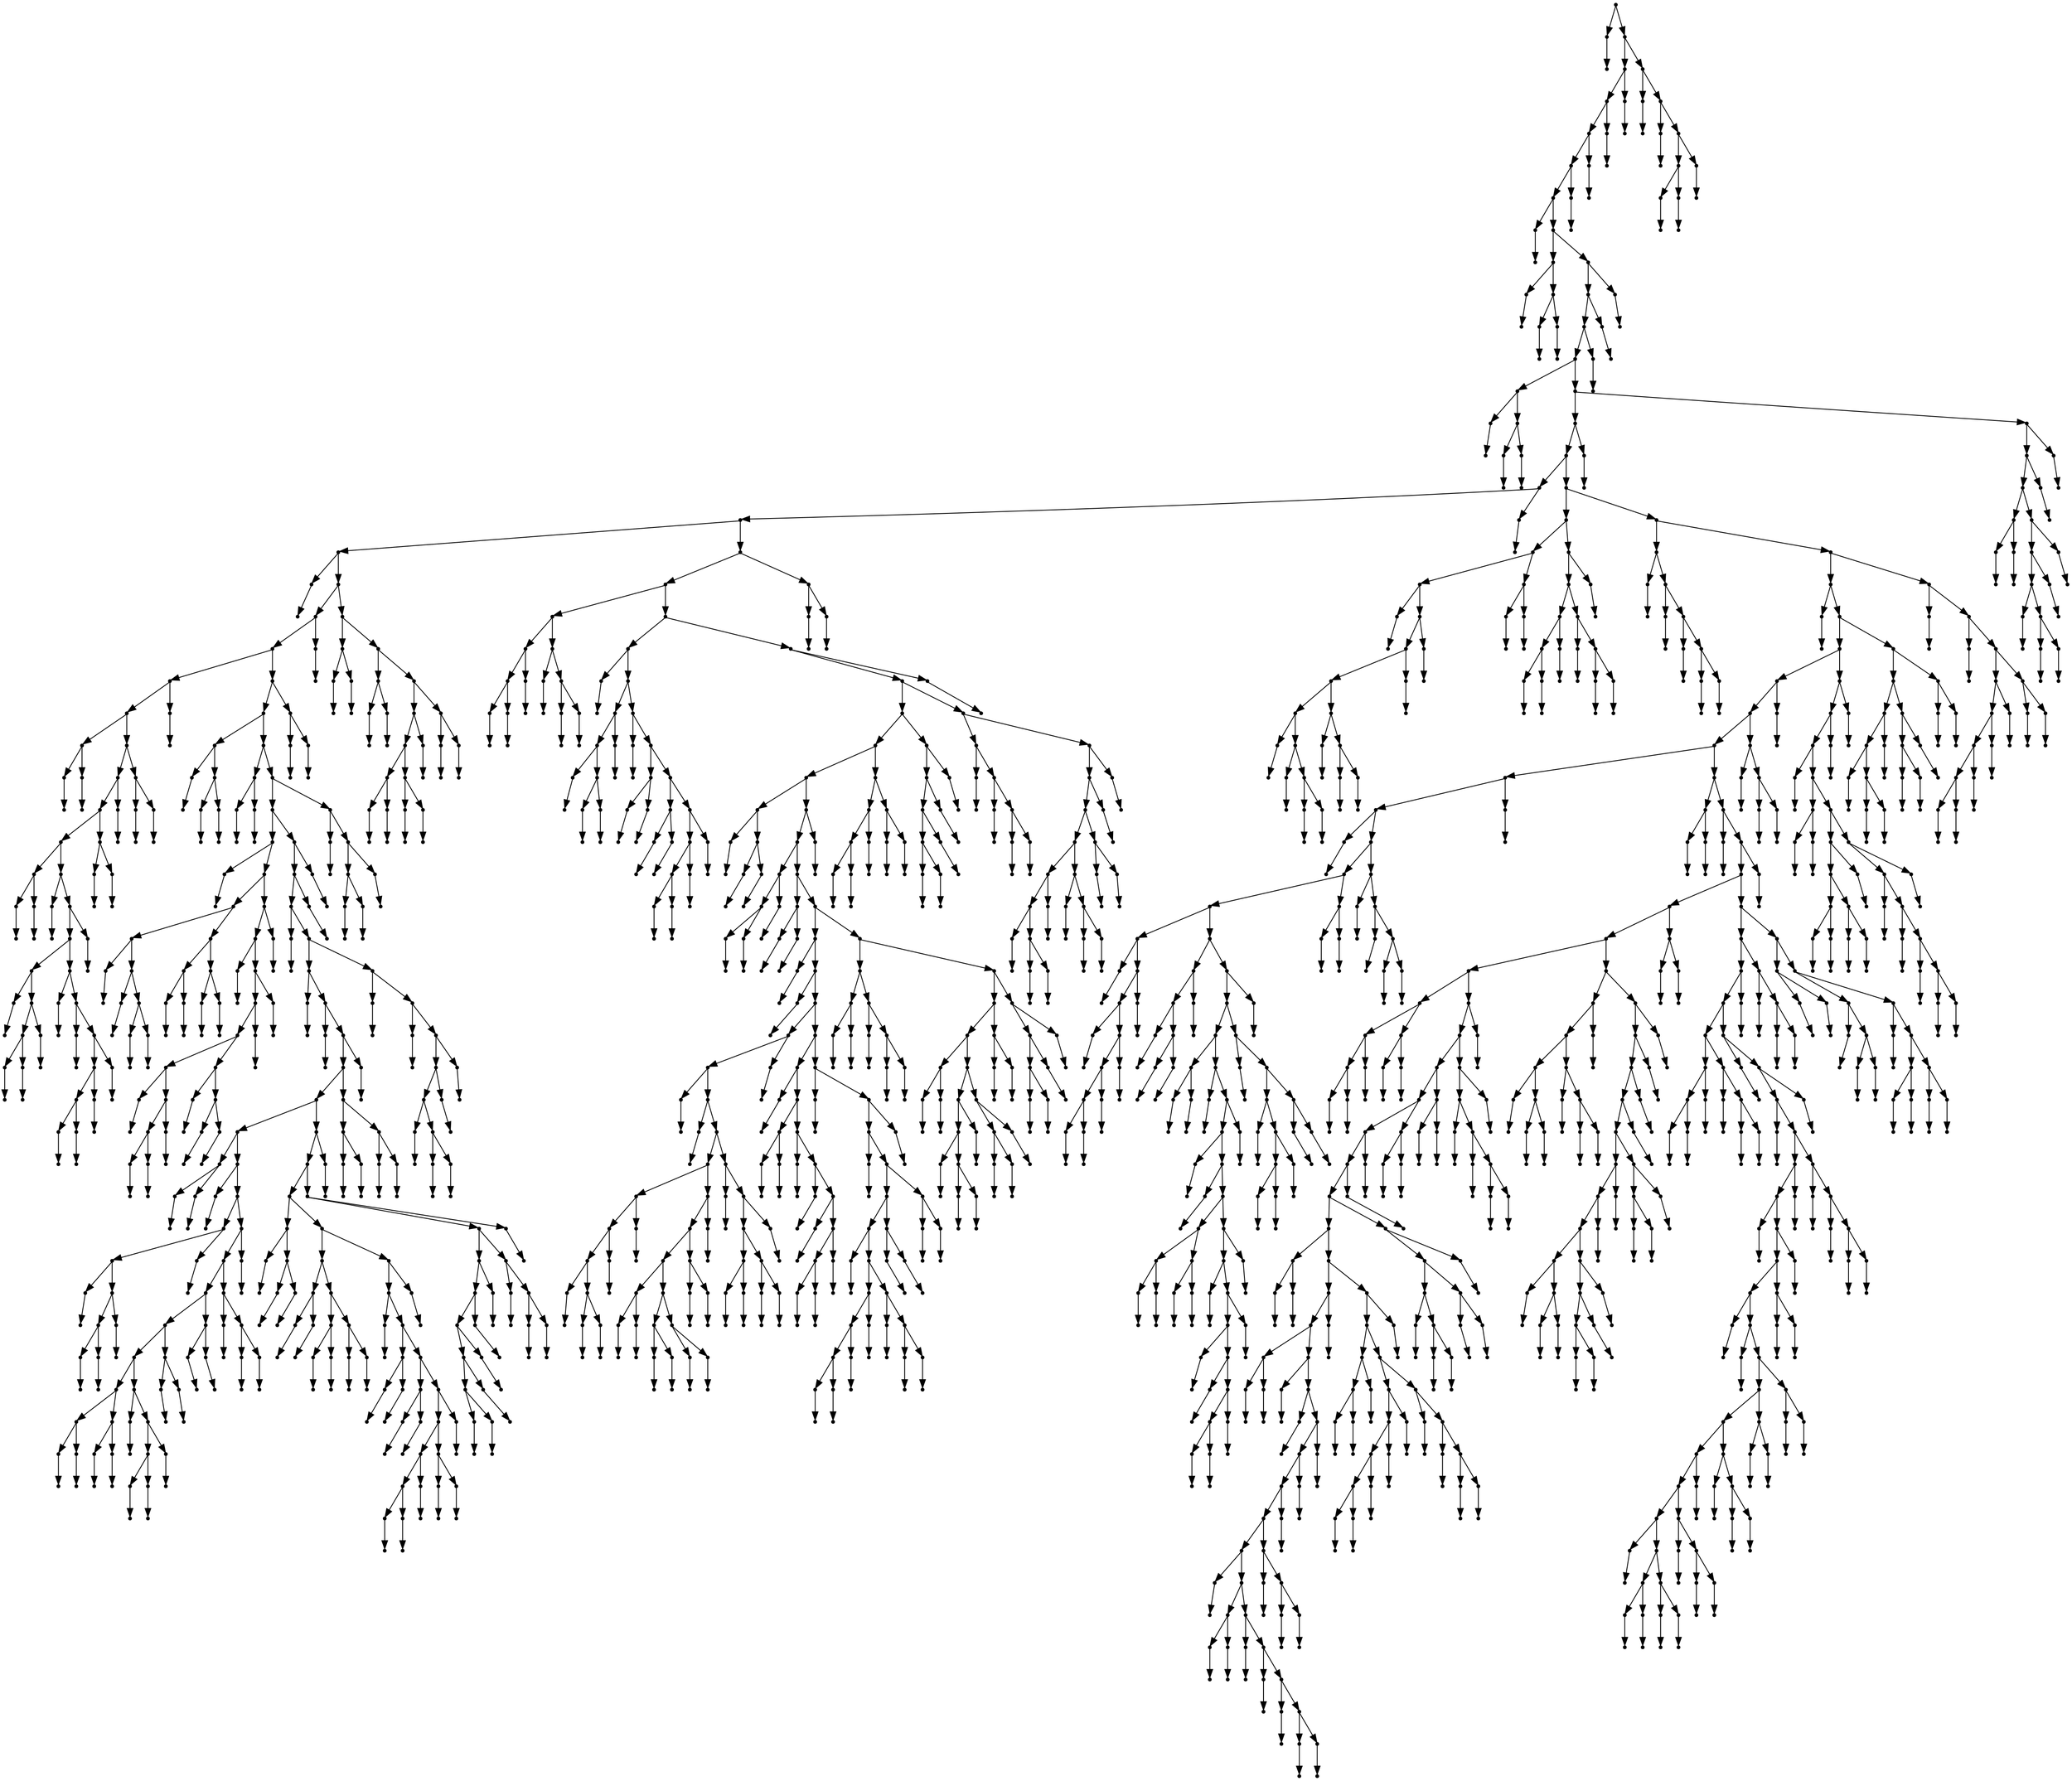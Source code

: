 digraph {
  1618 [shape=point];
  1 [shape=point];
  0 [shape=point];
  1617 [shape=point];
  1602 [shape=point];
  1599 [shape=point];
  1596 [shape=point];
  1593 [shape=point];
  1590 [shape=point];
  3 [shape=point];
  2 [shape=point];
  1589 [shape=point];
  11 [shape=point];
  5 [shape=point];
  4 [shape=point];
  10 [shape=point];
  7 [shape=point];
  6 [shape=point];
  9 [shape=point];
  8 [shape=point];
  1588 [shape=point];
  1585 [shape=point];
  1582 [shape=point];
  1579 [shape=point];
  19 [shape=point];
  13 [shape=point];
  12 [shape=point];
  18 [shape=point];
  15 [shape=point];
  14 [shape=point];
  17 [shape=point];
  16 [shape=point];
  1578 [shape=point];
  1551 [shape=point];
  1548 [shape=point];
  816 [shape=point];
  813 [shape=point];
  435 [shape=point];
  21 [shape=point];
  20 [shape=point];
  434 [shape=point];
  401 [shape=point];
  398 [shape=point];
  86 [shape=point];
  83 [shape=point];
  26 [shape=point];
  23 [shape=point];
  22 [shape=point];
  25 [shape=point];
  24 [shape=point];
  82 [shape=point];
  76 [shape=point];
  73 [shape=point];
  67 [shape=point];
  31 [shape=point];
  28 [shape=point];
  27 [shape=point];
  30 [shape=point];
  29 [shape=point];
  66 [shape=point];
  33 [shape=point];
  32 [shape=point];
  65 [shape=point];
  62 [shape=point];
  44 [shape=point];
  35 [shape=point];
  34 [shape=point];
  43 [shape=point];
  40 [shape=point];
  37 [shape=point];
  36 [shape=point];
  39 [shape=point];
  38 [shape=point];
  42 [shape=point];
  41 [shape=point];
  61 [shape=point];
  46 [shape=point];
  45 [shape=point];
  60 [shape=point];
  48 [shape=point];
  47 [shape=point];
  59 [shape=point];
  56 [shape=point];
  53 [shape=point];
  50 [shape=point];
  49 [shape=point];
  52 [shape=point];
  51 [shape=point];
  55 [shape=point];
  54 [shape=point];
  58 [shape=point];
  57 [shape=point];
  64 [shape=point];
  63 [shape=point];
  72 [shape=point];
  69 [shape=point];
  68 [shape=point];
  71 [shape=point];
  70 [shape=point];
  75 [shape=point];
  74 [shape=point];
  81 [shape=point];
  78 [shape=point];
  77 [shape=point];
  80 [shape=point];
  79 [shape=point];
  85 [shape=point];
  84 [shape=point];
  397 [shape=point];
  391 [shape=point];
  94 [shape=point];
  88 [shape=point];
  87 [shape=point];
  93 [shape=point];
  90 [shape=point];
  89 [shape=point];
  92 [shape=point];
  91 [shape=point];
  390 [shape=point];
  99 [shape=point];
  96 [shape=point];
  95 [shape=point];
  98 [shape=point];
  97 [shape=point];
  389 [shape=point];
  377 [shape=point];
  158 [shape=point];
  101 [shape=point];
  100 [shape=point];
  157 [shape=point];
  124 [shape=point];
  112 [shape=point];
  103 [shape=point];
  102 [shape=point];
  111 [shape=point];
  105 [shape=point];
  104 [shape=point];
  110 [shape=point];
  107 [shape=point];
  106 [shape=point];
  109 [shape=point];
  108 [shape=point];
  123 [shape=point];
  117 [shape=point];
  114 [shape=point];
  113 [shape=point];
  116 [shape=point];
  115 [shape=point];
  122 [shape=point];
  119 [shape=point];
  118 [shape=point];
  121 [shape=point];
  120 [shape=point];
  156 [shape=point];
  153 [shape=point];
  126 [shape=point];
  125 [shape=point];
  152 [shape=point];
  149 [shape=point];
  146 [shape=point];
  137 [shape=point];
  128 [shape=point];
  127 [shape=point];
  136 [shape=point];
  133 [shape=point];
  130 [shape=point];
  129 [shape=point];
  132 [shape=point];
  131 [shape=point];
  135 [shape=point];
  134 [shape=point];
  145 [shape=point];
  139 [shape=point];
  138 [shape=point];
  144 [shape=point];
  141 [shape=point];
  140 [shape=point];
  143 [shape=point];
  142 [shape=point];
  148 [shape=point];
  147 [shape=point];
  151 [shape=point];
  150 [shape=point];
  155 [shape=point];
  154 [shape=point];
  376 [shape=point];
  373 [shape=point];
  370 [shape=point];
  160 [shape=point];
  159 [shape=point];
  369 [shape=point];
  348 [shape=point];
  162 [shape=point];
  161 [shape=point];
  347 [shape=point];
  164 [shape=point];
  163 [shape=point];
  346 [shape=point];
  343 [shape=point];
  331 [shape=point];
  235 [shape=point];
  169 [shape=point];
  166 [shape=point];
  165 [shape=point];
  168 [shape=point];
  167 [shape=point];
  234 [shape=point];
  171 [shape=point];
  170 [shape=point];
  233 [shape=point];
  185 [shape=point];
  182 [shape=point];
  173 [shape=point];
  172 [shape=point];
  181 [shape=point];
  178 [shape=point];
  175 [shape=point];
  174 [shape=point];
  177 [shape=point];
  176 [shape=point];
  180 [shape=point];
  179 [shape=point];
  184 [shape=point];
  183 [shape=point];
  232 [shape=point];
  229 [shape=point];
  220 [shape=point];
  214 [shape=point];
  208 [shape=point];
  196 [shape=point];
  190 [shape=point];
  187 [shape=point];
  186 [shape=point];
  189 [shape=point];
  188 [shape=point];
  195 [shape=point];
  192 [shape=point];
  191 [shape=point];
  194 [shape=point];
  193 [shape=point];
  207 [shape=point];
  198 [shape=point];
  197 [shape=point];
  206 [shape=point];
  203 [shape=point];
  200 [shape=point];
  199 [shape=point];
  202 [shape=point];
  201 [shape=point];
  205 [shape=point];
  204 [shape=point];
  213 [shape=point];
  210 [shape=point];
  209 [shape=point];
  212 [shape=point];
  211 [shape=point];
  219 [shape=point];
  216 [shape=point];
  215 [shape=point];
  218 [shape=point];
  217 [shape=point];
  228 [shape=point];
  222 [shape=point];
  221 [shape=point];
  227 [shape=point];
  224 [shape=point];
  223 [shape=point];
  226 [shape=point];
  225 [shape=point];
  231 [shape=point];
  230 [shape=point];
  330 [shape=point];
  327 [shape=point];
  297 [shape=point];
  243 [shape=point];
  237 [shape=point];
  236 [shape=point];
  242 [shape=point];
  239 [shape=point];
  238 [shape=point];
  241 [shape=point];
  240 [shape=point];
  296 [shape=point];
  260 [shape=point];
  248 [shape=point];
  245 [shape=point];
  244 [shape=point];
  247 [shape=point];
  246 [shape=point];
  259 [shape=point];
  253 [shape=point];
  250 [shape=point];
  249 [shape=point];
  252 [shape=point];
  251 [shape=point];
  258 [shape=point];
  255 [shape=point];
  254 [shape=point];
  257 [shape=point];
  256 [shape=point];
  295 [shape=point];
  292 [shape=point];
  262 [shape=point];
  261 [shape=point];
  291 [shape=point];
  267 [shape=point];
  264 [shape=point];
  263 [shape=point];
  266 [shape=point];
  265 [shape=point];
  290 [shape=point];
  272 [shape=point];
  269 [shape=point];
  268 [shape=point];
  271 [shape=point];
  270 [shape=point];
  289 [shape=point];
  286 [shape=point];
  280 [shape=point];
  277 [shape=point];
  274 [shape=point];
  273 [shape=point];
  276 [shape=point];
  275 [shape=point];
  279 [shape=point];
  278 [shape=point];
  285 [shape=point];
  282 [shape=point];
  281 [shape=point];
  284 [shape=point];
  283 [shape=point];
  288 [shape=point];
  287 [shape=point];
  294 [shape=point];
  293 [shape=point];
  326 [shape=point];
  323 [shape=point];
  314 [shape=point];
  311 [shape=point];
  308 [shape=point];
  305 [shape=point];
  302 [shape=point];
  299 [shape=point];
  298 [shape=point];
  301 [shape=point];
  300 [shape=point];
  304 [shape=point];
  303 [shape=point];
  307 [shape=point];
  306 [shape=point];
  310 [shape=point];
  309 [shape=point];
  313 [shape=point];
  312 [shape=point];
  322 [shape=point];
  316 [shape=point];
  315 [shape=point];
  321 [shape=point];
  318 [shape=point];
  317 [shape=point];
  320 [shape=point];
  319 [shape=point];
  325 [shape=point];
  324 [shape=point];
  329 [shape=point];
  328 [shape=point];
  342 [shape=point];
  336 [shape=point];
  333 [shape=point];
  332 [shape=point];
  335 [shape=point];
  334 [shape=point];
  341 [shape=point];
  338 [shape=point];
  337 [shape=point];
  340 [shape=point];
  339 [shape=point];
  345 [shape=point];
  344 [shape=point];
  368 [shape=point];
  350 [shape=point];
  349 [shape=point];
  367 [shape=point];
  352 [shape=point];
  351 [shape=point];
  366 [shape=point];
  363 [shape=point];
  360 [shape=point];
  354 [shape=point];
  353 [shape=point];
  359 [shape=point];
  356 [shape=point];
  355 [shape=point];
  358 [shape=point];
  357 [shape=point];
  362 [shape=point];
  361 [shape=point];
  365 [shape=point];
  364 [shape=point];
  372 [shape=point];
  371 [shape=point];
  375 [shape=point];
  374 [shape=point];
  388 [shape=point];
  379 [shape=point];
  378 [shape=point];
  387 [shape=point];
  384 [shape=point];
  381 [shape=point];
  380 [shape=point];
  383 [shape=point];
  382 [shape=point];
  386 [shape=point];
  385 [shape=point];
  396 [shape=point];
  393 [shape=point];
  392 [shape=point];
  395 [shape=point];
  394 [shape=point];
  400 [shape=point];
  399 [shape=point];
  433 [shape=point];
  406 [shape=point];
  403 [shape=point];
  402 [shape=point];
  405 [shape=point];
  404 [shape=point];
  432 [shape=point];
  411 [shape=point];
  408 [shape=point];
  407 [shape=point];
  410 [shape=point];
  409 [shape=point];
  431 [shape=point];
  425 [shape=point];
  422 [shape=point];
  416 [shape=point];
  413 [shape=point];
  412 [shape=point];
  415 [shape=point];
  414 [shape=point];
  421 [shape=point];
  418 [shape=point];
  417 [shape=point];
  420 [shape=point];
  419 [shape=point];
  424 [shape=point];
  423 [shape=point];
  430 [shape=point];
  427 [shape=point];
  426 [shape=point];
  429 [shape=point];
  428 [shape=point];
  812 [shape=point];
  806 [shape=point];
  452 [shape=point];
  443 [shape=point];
  440 [shape=point];
  437 [shape=point];
  436 [shape=point];
  439 [shape=point];
  438 [shape=point];
  442 [shape=point];
  441 [shape=point];
  451 [shape=point];
  445 [shape=point];
  444 [shape=point];
  450 [shape=point];
  447 [shape=point];
  446 [shape=point];
  449 [shape=point];
  448 [shape=point];
  805 [shape=point];
  493 [shape=point];
  454 [shape=point];
  453 [shape=point];
  492 [shape=point];
  465 [shape=point];
  462 [shape=point];
  456 [shape=point];
  455 [shape=point];
  461 [shape=point];
  458 [shape=point];
  457 [shape=point];
  460 [shape=point];
  459 [shape=point];
  464 [shape=point];
  463 [shape=point];
  491 [shape=point];
  467 [shape=point];
  466 [shape=point];
  490 [shape=point];
  472 [shape=point];
  469 [shape=point];
  468 [shape=point];
  471 [shape=point];
  470 [shape=point];
  489 [shape=point];
  477 [shape=point];
  474 [shape=point];
  473 [shape=point];
  476 [shape=point];
  475 [shape=point];
  488 [shape=point];
  485 [shape=point];
  482 [shape=point];
  479 [shape=point];
  478 [shape=point];
  481 [shape=point];
  480 [shape=point];
  484 [shape=point];
  483 [shape=point];
  487 [shape=point];
  486 [shape=point];
  804 [shape=point];
  801 [shape=point];
  756 [shape=point];
  741 [shape=point];
  726 [shape=point];
  501 [shape=point];
  495 [shape=point];
  494 [shape=point];
  500 [shape=point];
  497 [shape=point];
  496 [shape=point];
  499 [shape=point];
  498 [shape=point];
  725 [shape=point];
  722 [shape=point];
  509 [shape=point];
  506 [shape=point];
  503 [shape=point];
  502 [shape=point];
  505 [shape=point];
  504 [shape=point];
  508 [shape=point];
  507 [shape=point];
  721 [shape=point];
  514 [shape=point];
  511 [shape=point];
  510 [shape=point];
  513 [shape=point];
  512 [shape=point];
  720 [shape=point];
  660 [shape=point];
  516 [shape=point];
  515 [shape=point];
  659 [shape=point];
  518 [shape=point];
  517 [shape=point];
  658 [shape=point];
  586 [shape=point];
  583 [shape=point];
  520 [shape=point];
  519 [shape=point];
  582 [shape=point];
  522 [shape=point];
  521 [shape=point];
  581 [shape=point];
  563 [shape=point];
  536 [shape=point];
  533 [shape=point];
  530 [shape=point];
  524 [shape=point];
  523 [shape=point];
  529 [shape=point];
  526 [shape=point];
  525 [shape=point];
  528 [shape=point];
  527 [shape=point];
  532 [shape=point];
  531 [shape=point];
  535 [shape=point];
  534 [shape=point];
  562 [shape=point];
  559 [shape=point];
  553 [shape=point];
  541 [shape=point];
  538 [shape=point];
  537 [shape=point];
  540 [shape=point];
  539 [shape=point];
  552 [shape=point];
  546 [shape=point];
  543 [shape=point];
  542 [shape=point];
  545 [shape=point];
  544 [shape=point];
  551 [shape=point];
  548 [shape=point];
  547 [shape=point];
  550 [shape=point];
  549 [shape=point];
  558 [shape=point];
  555 [shape=point];
  554 [shape=point];
  557 [shape=point];
  556 [shape=point];
  561 [shape=point];
  560 [shape=point];
  580 [shape=point];
  565 [shape=point];
  564 [shape=point];
  579 [shape=point];
  576 [shape=point];
  570 [shape=point];
  567 [shape=point];
  566 [shape=point];
  569 [shape=point];
  568 [shape=point];
  575 [shape=point];
  572 [shape=point];
  571 [shape=point];
  574 [shape=point];
  573 [shape=point];
  578 [shape=point];
  577 [shape=point];
  585 [shape=point];
  584 [shape=point];
  657 [shape=point];
  612 [shape=point];
  588 [shape=point];
  587 [shape=point];
  611 [shape=point];
  593 [shape=point];
  590 [shape=point];
  589 [shape=point];
  592 [shape=point];
  591 [shape=point];
  610 [shape=point];
  595 [shape=point];
  594 [shape=point];
  609 [shape=point];
  597 [shape=point];
  596 [shape=point];
  608 [shape=point];
  599 [shape=point];
  598 [shape=point];
  607 [shape=point];
  604 [shape=point];
  601 [shape=point];
  600 [shape=point];
  603 [shape=point];
  602 [shape=point];
  606 [shape=point];
  605 [shape=point];
  656 [shape=point];
  614 [shape=point];
  613 [shape=point];
  655 [shape=point];
  652 [shape=point];
  616 [shape=point];
  615 [shape=point];
  651 [shape=point];
  645 [shape=point];
  639 [shape=point];
  618 [shape=point];
  617 [shape=point];
  638 [shape=point];
  629 [shape=point];
  626 [shape=point];
  623 [shape=point];
  620 [shape=point];
  619 [shape=point];
  622 [shape=point];
  621 [shape=point];
  625 [shape=point];
  624 [shape=point];
  628 [shape=point];
  627 [shape=point];
  637 [shape=point];
  631 [shape=point];
  630 [shape=point];
  636 [shape=point];
  633 [shape=point];
  632 [shape=point];
  635 [shape=point];
  634 [shape=point];
  644 [shape=point];
  641 [shape=point];
  640 [shape=point];
  643 [shape=point];
  642 [shape=point];
  650 [shape=point];
  647 [shape=point];
  646 [shape=point];
  649 [shape=point];
  648 [shape=point];
  654 [shape=point];
  653 [shape=point];
  719 [shape=point];
  674 [shape=point];
  665 [shape=point];
  662 [shape=point];
  661 [shape=point];
  664 [shape=point];
  663 [shape=point];
  673 [shape=point];
  667 [shape=point];
  666 [shape=point];
  672 [shape=point];
  669 [shape=point];
  668 [shape=point];
  671 [shape=point];
  670 [shape=point];
  718 [shape=point];
  706 [shape=point];
  700 [shape=point];
  679 [shape=point];
  676 [shape=point];
  675 [shape=point];
  678 [shape=point];
  677 [shape=point];
  699 [shape=point];
  690 [shape=point];
  687 [shape=point];
  681 [shape=point];
  680 [shape=point];
  686 [shape=point];
  683 [shape=point];
  682 [shape=point];
  685 [shape=point];
  684 [shape=point];
  689 [shape=point];
  688 [shape=point];
  698 [shape=point];
  695 [shape=point];
  692 [shape=point];
  691 [shape=point];
  694 [shape=point];
  693 [shape=point];
  697 [shape=point];
  696 [shape=point];
  705 [shape=point];
  702 [shape=point];
  701 [shape=point];
  704 [shape=point];
  703 [shape=point];
  717 [shape=point];
  714 [shape=point];
  711 [shape=point];
  708 [shape=point];
  707 [shape=point];
  710 [shape=point];
  709 [shape=point];
  713 [shape=point];
  712 [shape=point];
  716 [shape=point];
  715 [shape=point];
  724 [shape=point];
  723 [shape=point];
  740 [shape=point];
  734 [shape=point];
  731 [shape=point];
  728 [shape=point];
  727 [shape=point];
  730 [shape=point];
  729 [shape=point];
  733 [shape=point];
  732 [shape=point];
  739 [shape=point];
  736 [shape=point];
  735 [shape=point];
  738 [shape=point];
  737 [shape=point];
  755 [shape=point];
  752 [shape=point];
  749 [shape=point];
  746 [shape=point];
  743 [shape=point];
  742 [shape=point];
  745 [shape=point];
  744 [shape=point];
  748 [shape=point];
  747 [shape=point];
  751 [shape=point];
  750 [shape=point];
  754 [shape=point];
  753 [shape=point];
  800 [shape=point];
  767 [shape=point];
  758 [shape=point];
  757 [shape=point];
  766 [shape=point];
  760 [shape=point];
  759 [shape=point];
  765 [shape=point];
  762 [shape=point];
  761 [shape=point];
  764 [shape=point];
  763 [shape=point];
  799 [shape=point];
  796 [shape=point];
  793 [shape=point];
  787 [shape=point];
  778 [shape=point];
  775 [shape=point];
  769 [shape=point];
  768 [shape=point];
  774 [shape=point];
  771 [shape=point];
  770 [shape=point];
  773 [shape=point];
  772 [shape=point];
  777 [shape=point];
  776 [shape=point];
  786 [shape=point];
  780 [shape=point];
  779 [shape=point];
  785 [shape=point];
  782 [shape=point];
  781 [shape=point];
  784 [shape=point];
  783 [shape=point];
  792 [shape=point];
  789 [shape=point];
  788 [shape=point];
  791 [shape=point];
  790 [shape=point];
  795 [shape=point];
  794 [shape=point];
  798 [shape=point];
  797 [shape=point];
  803 [shape=point];
  802 [shape=point];
  811 [shape=point];
  808 [shape=point];
  807 [shape=point];
  810 [shape=point];
  809 [shape=point];
  815 [shape=point];
  814 [shape=point];
  1547 [shape=point];
  872 [shape=point];
  851 [shape=point];
  845 [shape=point];
  818 [shape=point];
  817 [shape=point];
  844 [shape=point];
  841 [shape=point];
  838 [shape=point];
  829 [shape=point];
  820 [shape=point];
  819 [shape=point];
  828 [shape=point];
  822 [shape=point];
  821 [shape=point];
  827 [shape=point];
  824 [shape=point];
  823 [shape=point];
  826 [shape=point];
  825 [shape=point];
  837 [shape=point];
  831 [shape=point];
  830 [shape=point];
  836 [shape=point];
  833 [shape=point];
  832 [shape=point];
  835 [shape=point];
  834 [shape=point];
  840 [shape=point];
  839 [shape=point];
  843 [shape=point];
  842 [shape=point];
  850 [shape=point];
  847 [shape=point];
  846 [shape=point];
  849 [shape=point];
  848 [shape=point];
  871 [shape=point];
  868 [shape=point];
  859 [shape=point];
  856 [shape=point];
  853 [shape=point];
  852 [shape=point];
  855 [shape=point];
  854 [shape=point];
  858 [shape=point];
  857 [shape=point];
  867 [shape=point];
  861 [shape=point];
  860 [shape=point];
  866 [shape=point];
  863 [shape=point];
  862 [shape=point];
  865 [shape=point];
  864 [shape=point];
  870 [shape=point];
  869 [shape=point];
  1546 [shape=point];
  886 [shape=point];
  874 [shape=point];
  873 [shape=point];
  885 [shape=point];
  876 [shape=point];
  875 [shape=point];
  884 [shape=point];
  878 [shape=point];
  877 [shape=point];
  883 [shape=point];
  880 [shape=point];
  879 [shape=point];
  882 [shape=point];
  881 [shape=point];
  1545 [shape=point];
  1518 [shape=point];
  888 [shape=point];
  887 [shape=point];
  1517 [shape=point];
  1490 [shape=point];
  1442 [shape=point];
  1439 [shape=point];
  1430 [shape=point];
  1022 [shape=point];
  1019 [shape=point];
  890 [shape=point];
  889 [shape=point];
  1018 [shape=point];
  1006 [shape=point];
  1000 [shape=point];
  910 [shape=point];
  892 [shape=point];
  891 [shape=point];
  909 [shape=point];
  906 [shape=point];
  894 [shape=point];
  893 [shape=point];
  905 [shape=point];
  902 [shape=point];
  899 [shape=point];
  896 [shape=point];
  895 [shape=point];
  898 [shape=point];
  897 [shape=point];
  901 [shape=point];
  900 [shape=point];
  904 [shape=point];
  903 [shape=point];
  908 [shape=point];
  907 [shape=point];
  999 [shape=point];
  921 [shape=point];
  918 [shape=point];
  912 [shape=point];
  911 [shape=point];
  917 [shape=point];
  914 [shape=point];
  913 [shape=point];
  916 [shape=point];
  915 [shape=point];
  920 [shape=point];
  919 [shape=point];
  998 [shape=point];
  995 [shape=point];
  974 [shape=point];
  926 [shape=point];
  923 [shape=point];
  922 [shape=point];
  925 [shape=point];
  924 [shape=point];
  973 [shape=point];
  928 [shape=point];
  927 [shape=point];
  972 [shape=point];
  969 [shape=point];
  930 [shape=point];
  929 [shape=point];
  968 [shape=point];
  932 [shape=point];
  931 [shape=point];
  967 [shape=point];
  943 [shape=point];
  937 [shape=point];
  934 [shape=point];
  933 [shape=point];
  936 [shape=point];
  935 [shape=point];
  942 [shape=point];
  939 [shape=point];
  938 [shape=point];
  941 [shape=point];
  940 [shape=point];
  966 [shape=point];
  963 [shape=point];
  945 [shape=point];
  944 [shape=point];
  962 [shape=point];
  959 [shape=point];
  947 [shape=point];
  946 [shape=point];
  958 [shape=point];
  949 [shape=point];
  948 [shape=point];
  957 [shape=point];
  954 [shape=point];
  951 [shape=point];
  950 [shape=point];
  953 [shape=point];
  952 [shape=point];
  956 [shape=point];
  955 [shape=point];
  961 [shape=point];
  960 [shape=point];
  965 [shape=point];
  964 [shape=point];
  971 [shape=point];
  970 [shape=point];
  994 [shape=point];
  976 [shape=point];
  975 [shape=point];
  993 [shape=point];
  987 [shape=point];
  978 [shape=point];
  977 [shape=point];
  986 [shape=point];
  983 [shape=point];
  980 [shape=point];
  979 [shape=point];
  982 [shape=point];
  981 [shape=point];
  985 [shape=point];
  984 [shape=point];
  992 [shape=point];
  989 [shape=point];
  988 [shape=point];
  991 [shape=point];
  990 [shape=point];
  997 [shape=point];
  996 [shape=point];
  1005 [shape=point];
  1002 [shape=point];
  1001 [shape=point];
  1004 [shape=point];
  1003 [shape=point];
  1017 [shape=point];
  1008 [shape=point];
  1007 [shape=point];
  1016 [shape=point];
  1010 [shape=point];
  1009 [shape=point];
  1015 [shape=point];
  1012 [shape=point];
  1011 [shape=point];
  1014 [shape=point];
  1013 [shape=point];
  1021 [shape=point];
  1020 [shape=point];
  1429 [shape=point];
  1027 [shape=point];
  1024 [shape=point];
  1023 [shape=point];
  1026 [shape=point];
  1025 [shape=point];
  1428 [shape=point];
  1029 [shape=point];
  1028 [shape=point];
  1427 [shape=point];
  1424 [shape=point];
  1274 [shape=point];
  1268 [shape=point];
  1199 [shape=point];
  1043 [shape=point];
  1037 [shape=point];
  1034 [shape=point];
  1031 [shape=point];
  1030 [shape=point];
  1033 [shape=point];
  1032 [shape=point];
  1036 [shape=point];
  1035 [shape=point];
  1042 [shape=point];
  1039 [shape=point];
  1038 [shape=point];
  1041 [shape=point];
  1040 [shape=point];
  1198 [shape=point];
  1195 [shape=point];
  1180 [shape=point];
  1174 [shape=point];
  1168 [shape=point];
  1165 [shape=point];
  1162 [shape=point];
  1144 [shape=point];
  1048 [shape=point];
  1045 [shape=point];
  1044 [shape=point];
  1047 [shape=point];
  1046 [shape=point];
  1143 [shape=point];
  1104 [shape=point];
  1101 [shape=point];
  1053 [shape=point];
  1050 [shape=point];
  1049 [shape=point];
  1052 [shape=point];
  1051 [shape=point];
  1100 [shape=point];
  1055 [shape=point];
  1054 [shape=point];
  1099 [shape=point];
  1057 [shape=point];
  1056 [shape=point];
  1098 [shape=point];
  1095 [shape=point];
  1092 [shape=point];
  1089 [shape=point];
  1080 [shape=point];
  1059 [shape=point];
  1058 [shape=point];
  1079 [shape=point];
  1064 [shape=point];
  1061 [shape=point];
  1060 [shape=point];
  1063 [shape=point];
  1062 [shape=point];
  1078 [shape=point];
  1066 [shape=point];
  1065 [shape=point];
  1077 [shape=point];
  1068 [shape=point];
  1067 [shape=point];
  1076 [shape=point];
  1070 [shape=point];
  1069 [shape=point];
  1075 [shape=point];
  1072 [shape=point];
  1071 [shape=point];
  1074 [shape=point];
  1073 [shape=point];
  1088 [shape=point];
  1082 [shape=point];
  1081 [shape=point];
  1087 [shape=point];
  1084 [shape=point];
  1083 [shape=point];
  1086 [shape=point];
  1085 [shape=point];
  1091 [shape=point];
  1090 [shape=point];
  1094 [shape=point];
  1093 [shape=point];
  1097 [shape=point];
  1096 [shape=point];
  1103 [shape=point];
  1102 [shape=point];
  1142 [shape=point];
  1139 [shape=point];
  1112 [shape=point];
  1109 [shape=point];
  1106 [shape=point];
  1105 [shape=point];
  1108 [shape=point];
  1107 [shape=point];
  1111 [shape=point];
  1110 [shape=point];
  1138 [shape=point];
  1126 [shape=point];
  1123 [shape=point];
  1120 [shape=point];
  1117 [shape=point];
  1114 [shape=point];
  1113 [shape=point];
  1116 [shape=point];
  1115 [shape=point];
  1119 [shape=point];
  1118 [shape=point];
  1122 [shape=point];
  1121 [shape=point];
  1125 [shape=point];
  1124 [shape=point];
  1137 [shape=point];
  1128 [shape=point];
  1127 [shape=point];
  1136 [shape=point];
  1130 [shape=point];
  1129 [shape=point];
  1135 [shape=point];
  1132 [shape=point];
  1131 [shape=point];
  1134 [shape=point];
  1133 [shape=point];
  1141 [shape=point];
  1140 [shape=point];
  1161 [shape=point];
  1158 [shape=point];
  1152 [shape=point];
  1146 [shape=point];
  1145 [shape=point];
  1151 [shape=point];
  1148 [shape=point];
  1147 [shape=point];
  1150 [shape=point];
  1149 [shape=point];
  1157 [shape=point];
  1154 [shape=point];
  1153 [shape=point];
  1156 [shape=point];
  1155 [shape=point];
  1160 [shape=point];
  1159 [shape=point];
  1164 [shape=point];
  1163 [shape=point];
  1167 [shape=point];
  1166 [shape=point];
  1173 [shape=point];
  1170 [shape=point];
  1169 [shape=point];
  1172 [shape=point];
  1171 [shape=point];
  1179 [shape=point];
  1176 [shape=point];
  1175 [shape=point];
  1178 [shape=point];
  1177 [shape=point];
  1194 [shape=point];
  1191 [shape=point];
  1182 [shape=point];
  1181 [shape=point];
  1190 [shape=point];
  1184 [shape=point];
  1183 [shape=point];
  1189 [shape=point];
  1186 [shape=point];
  1185 [shape=point];
  1188 [shape=point];
  1187 [shape=point];
  1193 [shape=point];
  1192 [shape=point];
  1197 [shape=point];
  1196 [shape=point];
  1267 [shape=point];
  1219 [shape=point];
  1216 [shape=point];
  1207 [shape=point];
  1201 [shape=point];
  1200 [shape=point];
  1206 [shape=point];
  1203 [shape=point];
  1202 [shape=point];
  1205 [shape=point];
  1204 [shape=point];
  1215 [shape=point];
  1209 [shape=point];
  1208 [shape=point];
  1214 [shape=point];
  1211 [shape=point];
  1210 [shape=point];
  1213 [shape=point];
  1212 [shape=point];
  1218 [shape=point];
  1217 [shape=point];
  1266 [shape=point];
  1263 [shape=point];
  1260 [shape=point];
  1257 [shape=point];
  1254 [shape=point];
  1245 [shape=point];
  1242 [shape=point];
  1239 [shape=point];
  1227 [shape=point];
  1221 [shape=point];
  1220 [shape=point];
  1226 [shape=point];
  1223 [shape=point];
  1222 [shape=point];
  1225 [shape=point];
  1224 [shape=point];
  1238 [shape=point];
  1235 [shape=point];
  1232 [shape=point];
  1229 [shape=point];
  1228 [shape=point];
  1231 [shape=point];
  1230 [shape=point];
  1234 [shape=point];
  1233 [shape=point];
  1237 [shape=point];
  1236 [shape=point];
  1241 [shape=point];
  1240 [shape=point];
  1244 [shape=point];
  1243 [shape=point];
  1253 [shape=point];
  1250 [shape=point];
  1247 [shape=point];
  1246 [shape=point];
  1249 [shape=point];
  1248 [shape=point];
  1252 [shape=point];
  1251 [shape=point];
  1256 [shape=point];
  1255 [shape=point];
  1259 [shape=point];
  1258 [shape=point];
  1262 [shape=point];
  1261 [shape=point];
  1265 [shape=point];
  1264 [shape=point];
  1273 [shape=point];
  1270 [shape=point];
  1269 [shape=point];
  1272 [shape=point];
  1271 [shape=point];
  1423 [shape=point];
  1393 [shape=point];
  1384 [shape=point];
  1381 [shape=point];
  1291 [shape=point];
  1282 [shape=point];
  1279 [shape=point];
  1276 [shape=point];
  1275 [shape=point];
  1278 [shape=point];
  1277 [shape=point];
  1281 [shape=point];
  1280 [shape=point];
  1290 [shape=point];
  1284 [shape=point];
  1283 [shape=point];
  1289 [shape=point];
  1286 [shape=point];
  1285 [shape=point];
  1288 [shape=point];
  1287 [shape=point];
  1380 [shape=point];
  1293 [shape=point];
  1292 [shape=point];
  1379 [shape=point];
  1376 [shape=point];
  1295 [shape=point];
  1294 [shape=point];
  1375 [shape=point];
  1363 [shape=point];
  1360 [shape=point];
  1297 [shape=point];
  1296 [shape=point];
  1359 [shape=point];
  1356 [shape=point];
  1350 [shape=point];
  1299 [shape=point];
  1298 [shape=point];
  1349 [shape=point];
  1301 [shape=point];
  1300 [shape=point];
  1348 [shape=point];
  1342 [shape=point];
  1336 [shape=point];
  1327 [shape=point];
  1324 [shape=point];
  1315 [shape=point];
  1303 [shape=point];
  1302 [shape=point];
  1314 [shape=point];
  1308 [shape=point];
  1305 [shape=point];
  1304 [shape=point];
  1307 [shape=point];
  1306 [shape=point];
  1313 [shape=point];
  1310 [shape=point];
  1309 [shape=point];
  1312 [shape=point];
  1311 [shape=point];
  1323 [shape=point];
  1317 [shape=point];
  1316 [shape=point];
  1322 [shape=point];
  1319 [shape=point];
  1318 [shape=point];
  1321 [shape=point];
  1320 [shape=point];
  1326 [shape=point];
  1325 [shape=point];
  1335 [shape=point];
  1329 [shape=point];
  1328 [shape=point];
  1334 [shape=point];
  1331 [shape=point];
  1330 [shape=point];
  1333 [shape=point];
  1332 [shape=point];
  1341 [shape=point];
  1338 [shape=point];
  1337 [shape=point];
  1340 [shape=point];
  1339 [shape=point];
  1347 [shape=point];
  1344 [shape=point];
  1343 [shape=point];
  1346 [shape=point];
  1345 [shape=point];
  1355 [shape=point];
  1352 [shape=point];
  1351 [shape=point];
  1354 [shape=point];
  1353 [shape=point];
  1358 [shape=point];
  1357 [shape=point];
  1362 [shape=point];
  1361 [shape=point];
  1374 [shape=point];
  1365 [shape=point];
  1364 [shape=point];
  1373 [shape=point];
  1367 [shape=point];
  1366 [shape=point];
  1372 [shape=point];
  1369 [shape=point];
  1368 [shape=point];
  1371 [shape=point];
  1370 [shape=point];
  1378 [shape=point];
  1377 [shape=point];
  1383 [shape=point];
  1382 [shape=point];
  1392 [shape=point];
  1386 [shape=point];
  1385 [shape=point];
  1391 [shape=point];
  1388 [shape=point];
  1387 [shape=point];
  1390 [shape=point];
  1389 [shape=point];
  1422 [shape=point];
  1398 [shape=point];
  1395 [shape=point];
  1394 [shape=point];
  1397 [shape=point];
  1396 [shape=point];
  1421 [shape=point];
  1406 [shape=point];
  1400 [shape=point];
  1399 [shape=point];
  1405 [shape=point];
  1402 [shape=point];
  1401 [shape=point];
  1404 [shape=point];
  1403 [shape=point];
  1420 [shape=point];
  1408 [shape=point];
  1407 [shape=point];
  1419 [shape=point];
  1413 [shape=point];
  1410 [shape=point];
  1409 [shape=point];
  1412 [shape=point];
  1411 [shape=point];
  1418 [shape=point];
  1415 [shape=point];
  1414 [shape=point];
  1417 [shape=point];
  1416 [shape=point];
  1426 [shape=point];
  1425 [shape=point];
  1438 [shape=point];
  1432 [shape=point];
  1431 [shape=point];
  1437 [shape=point];
  1434 [shape=point];
  1433 [shape=point];
  1436 [shape=point];
  1435 [shape=point];
  1441 [shape=point];
  1440 [shape=point];
  1489 [shape=point];
  1486 [shape=point];
  1483 [shape=point];
  1444 [shape=point];
  1443 [shape=point];
  1482 [shape=point];
  1449 [shape=point];
  1446 [shape=point];
  1445 [shape=point];
  1448 [shape=point];
  1447 [shape=point];
  1481 [shape=point];
  1463 [shape=point];
  1460 [shape=point];
  1454 [shape=point];
  1451 [shape=point];
  1450 [shape=point];
  1453 [shape=point];
  1452 [shape=point];
  1459 [shape=point];
  1456 [shape=point];
  1455 [shape=point];
  1458 [shape=point];
  1457 [shape=point];
  1462 [shape=point];
  1461 [shape=point];
  1480 [shape=point];
  1477 [shape=point];
  1465 [shape=point];
  1464 [shape=point];
  1476 [shape=point];
  1467 [shape=point];
  1466 [shape=point];
  1475 [shape=point];
  1469 [shape=point];
  1468 [shape=point];
  1474 [shape=point];
  1471 [shape=point];
  1470 [shape=point];
  1473 [shape=point];
  1472 [shape=point];
  1479 [shape=point];
  1478 [shape=point];
  1485 [shape=point];
  1484 [shape=point];
  1488 [shape=point];
  1487 [shape=point];
  1516 [shape=point];
  1510 [shape=point];
  1501 [shape=point];
  1498 [shape=point];
  1492 [shape=point];
  1491 [shape=point];
  1497 [shape=point];
  1494 [shape=point];
  1493 [shape=point];
  1496 [shape=point];
  1495 [shape=point];
  1500 [shape=point];
  1499 [shape=point];
  1509 [shape=point];
  1506 [shape=point];
  1503 [shape=point];
  1502 [shape=point];
  1505 [shape=point];
  1504 [shape=point];
  1508 [shape=point];
  1507 [shape=point];
  1515 [shape=point];
  1512 [shape=point];
  1511 [shape=point];
  1514 [shape=point];
  1513 [shape=point];
  1544 [shape=point];
  1520 [shape=point];
  1519 [shape=point];
  1543 [shape=point];
  1522 [shape=point];
  1521 [shape=point];
  1542 [shape=point];
  1536 [shape=point];
  1533 [shape=point];
  1530 [shape=point];
  1527 [shape=point];
  1524 [shape=point];
  1523 [shape=point];
  1526 [shape=point];
  1525 [shape=point];
  1529 [shape=point];
  1528 [shape=point];
  1532 [shape=point];
  1531 [shape=point];
  1535 [shape=point];
  1534 [shape=point];
  1541 [shape=point];
  1538 [shape=point];
  1537 [shape=point];
  1540 [shape=point];
  1539 [shape=point];
  1550 [shape=point];
  1549 [shape=point];
  1577 [shape=point];
  1574 [shape=point];
  1571 [shape=point];
  1556 [shape=point];
  1553 [shape=point];
  1552 [shape=point];
  1555 [shape=point];
  1554 [shape=point];
  1570 [shape=point];
  1567 [shape=point];
  1564 [shape=point];
  1558 [shape=point];
  1557 [shape=point];
  1563 [shape=point];
  1560 [shape=point];
  1559 [shape=point];
  1562 [shape=point];
  1561 [shape=point];
  1566 [shape=point];
  1565 [shape=point];
  1569 [shape=point];
  1568 [shape=point];
  1573 [shape=point];
  1572 [shape=point];
  1576 [shape=point];
  1575 [shape=point];
  1581 [shape=point];
  1580 [shape=point];
  1584 [shape=point];
  1583 [shape=point];
  1587 [shape=point];
  1586 [shape=point];
  1592 [shape=point];
  1591 [shape=point];
  1595 [shape=point];
  1594 [shape=point];
  1598 [shape=point];
  1597 [shape=point];
  1601 [shape=point];
  1600 [shape=point];
  1616 [shape=point];
  1604 [shape=point];
  1603 [shape=point];
  1615 [shape=point];
  1606 [shape=point];
  1605 [shape=point];
  1614 [shape=point];
  1611 [shape=point];
  1608 [shape=point];
  1607 [shape=point];
  1610 [shape=point];
  1609 [shape=point];
  1613 [shape=point];
  1612 [shape=point];
1618 -> 1;
1 -> 0;
1618 -> 1617;
1617 -> 1602;
1602 -> 1599;
1599 -> 1596;
1596 -> 1593;
1593 -> 1590;
1590 -> 3;
3 -> 2;
1590 -> 1589;
1589 -> 11;
11 -> 5;
5 -> 4;
11 -> 10;
10 -> 7;
7 -> 6;
10 -> 9;
9 -> 8;
1589 -> 1588;
1588 -> 1585;
1585 -> 1582;
1582 -> 1579;
1579 -> 19;
19 -> 13;
13 -> 12;
19 -> 18;
18 -> 15;
15 -> 14;
18 -> 17;
17 -> 16;
1579 -> 1578;
1578 -> 1551;
1551 -> 1548;
1548 -> 816;
816 -> 813;
813 -> 435;
435 -> 21;
21 -> 20;
435 -> 434;
434 -> 401;
401 -> 398;
398 -> 86;
86 -> 83;
83 -> 26;
26 -> 23;
23 -> 22;
26 -> 25;
25 -> 24;
83 -> 82;
82 -> 76;
76 -> 73;
73 -> 67;
67 -> 31;
31 -> 28;
28 -> 27;
31 -> 30;
30 -> 29;
67 -> 66;
66 -> 33;
33 -> 32;
66 -> 65;
65 -> 62;
62 -> 44;
44 -> 35;
35 -> 34;
44 -> 43;
43 -> 40;
40 -> 37;
37 -> 36;
40 -> 39;
39 -> 38;
43 -> 42;
42 -> 41;
62 -> 61;
61 -> 46;
46 -> 45;
61 -> 60;
60 -> 48;
48 -> 47;
60 -> 59;
59 -> 56;
56 -> 53;
53 -> 50;
50 -> 49;
53 -> 52;
52 -> 51;
56 -> 55;
55 -> 54;
59 -> 58;
58 -> 57;
65 -> 64;
64 -> 63;
73 -> 72;
72 -> 69;
69 -> 68;
72 -> 71;
71 -> 70;
76 -> 75;
75 -> 74;
82 -> 81;
81 -> 78;
78 -> 77;
81 -> 80;
80 -> 79;
86 -> 85;
85 -> 84;
398 -> 397;
397 -> 391;
391 -> 94;
94 -> 88;
88 -> 87;
94 -> 93;
93 -> 90;
90 -> 89;
93 -> 92;
92 -> 91;
391 -> 390;
390 -> 99;
99 -> 96;
96 -> 95;
99 -> 98;
98 -> 97;
390 -> 389;
389 -> 377;
377 -> 158;
158 -> 101;
101 -> 100;
158 -> 157;
157 -> 124;
124 -> 112;
112 -> 103;
103 -> 102;
112 -> 111;
111 -> 105;
105 -> 104;
111 -> 110;
110 -> 107;
107 -> 106;
110 -> 109;
109 -> 108;
124 -> 123;
123 -> 117;
117 -> 114;
114 -> 113;
117 -> 116;
116 -> 115;
123 -> 122;
122 -> 119;
119 -> 118;
122 -> 121;
121 -> 120;
157 -> 156;
156 -> 153;
153 -> 126;
126 -> 125;
153 -> 152;
152 -> 149;
149 -> 146;
146 -> 137;
137 -> 128;
128 -> 127;
137 -> 136;
136 -> 133;
133 -> 130;
130 -> 129;
133 -> 132;
132 -> 131;
136 -> 135;
135 -> 134;
146 -> 145;
145 -> 139;
139 -> 138;
145 -> 144;
144 -> 141;
141 -> 140;
144 -> 143;
143 -> 142;
149 -> 148;
148 -> 147;
152 -> 151;
151 -> 150;
156 -> 155;
155 -> 154;
377 -> 376;
376 -> 373;
373 -> 370;
370 -> 160;
160 -> 159;
370 -> 369;
369 -> 348;
348 -> 162;
162 -> 161;
348 -> 347;
347 -> 164;
164 -> 163;
347 -> 346;
346 -> 343;
343 -> 331;
331 -> 235;
235 -> 169;
169 -> 166;
166 -> 165;
169 -> 168;
168 -> 167;
235 -> 234;
234 -> 171;
171 -> 170;
234 -> 233;
233 -> 185;
185 -> 182;
182 -> 173;
173 -> 172;
182 -> 181;
181 -> 178;
178 -> 175;
175 -> 174;
178 -> 177;
177 -> 176;
181 -> 180;
180 -> 179;
185 -> 184;
184 -> 183;
233 -> 232;
232 -> 229;
229 -> 220;
220 -> 214;
214 -> 208;
208 -> 196;
196 -> 190;
190 -> 187;
187 -> 186;
190 -> 189;
189 -> 188;
196 -> 195;
195 -> 192;
192 -> 191;
195 -> 194;
194 -> 193;
208 -> 207;
207 -> 198;
198 -> 197;
207 -> 206;
206 -> 203;
203 -> 200;
200 -> 199;
203 -> 202;
202 -> 201;
206 -> 205;
205 -> 204;
214 -> 213;
213 -> 210;
210 -> 209;
213 -> 212;
212 -> 211;
220 -> 219;
219 -> 216;
216 -> 215;
219 -> 218;
218 -> 217;
229 -> 228;
228 -> 222;
222 -> 221;
228 -> 227;
227 -> 224;
224 -> 223;
227 -> 226;
226 -> 225;
232 -> 231;
231 -> 230;
331 -> 330;
330 -> 327;
327 -> 297;
297 -> 243;
243 -> 237;
237 -> 236;
243 -> 242;
242 -> 239;
239 -> 238;
242 -> 241;
241 -> 240;
297 -> 296;
296 -> 260;
260 -> 248;
248 -> 245;
245 -> 244;
248 -> 247;
247 -> 246;
260 -> 259;
259 -> 253;
253 -> 250;
250 -> 249;
253 -> 252;
252 -> 251;
259 -> 258;
258 -> 255;
255 -> 254;
258 -> 257;
257 -> 256;
296 -> 295;
295 -> 292;
292 -> 262;
262 -> 261;
292 -> 291;
291 -> 267;
267 -> 264;
264 -> 263;
267 -> 266;
266 -> 265;
291 -> 290;
290 -> 272;
272 -> 269;
269 -> 268;
272 -> 271;
271 -> 270;
290 -> 289;
289 -> 286;
286 -> 280;
280 -> 277;
277 -> 274;
274 -> 273;
277 -> 276;
276 -> 275;
280 -> 279;
279 -> 278;
286 -> 285;
285 -> 282;
282 -> 281;
285 -> 284;
284 -> 283;
289 -> 288;
288 -> 287;
295 -> 294;
294 -> 293;
327 -> 326;
326 -> 323;
323 -> 314;
314 -> 311;
311 -> 308;
308 -> 305;
305 -> 302;
302 -> 299;
299 -> 298;
302 -> 301;
301 -> 300;
305 -> 304;
304 -> 303;
308 -> 307;
307 -> 306;
311 -> 310;
310 -> 309;
314 -> 313;
313 -> 312;
323 -> 322;
322 -> 316;
316 -> 315;
322 -> 321;
321 -> 318;
318 -> 317;
321 -> 320;
320 -> 319;
326 -> 325;
325 -> 324;
330 -> 329;
329 -> 328;
343 -> 342;
342 -> 336;
336 -> 333;
333 -> 332;
336 -> 335;
335 -> 334;
342 -> 341;
341 -> 338;
338 -> 337;
341 -> 340;
340 -> 339;
346 -> 345;
345 -> 344;
369 -> 368;
368 -> 350;
350 -> 349;
368 -> 367;
367 -> 352;
352 -> 351;
367 -> 366;
366 -> 363;
363 -> 360;
360 -> 354;
354 -> 353;
360 -> 359;
359 -> 356;
356 -> 355;
359 -> 358;
358 -> 357;
363 -> 362;
362 -> 361;
366 -> 365;
365 -> 364;
373 -> 372;
372 -> 371;
376 -> 375;
375 -> 374;
389 -> 388;
388 -> 379;
379 -> 378;
388 -> 387;
387 -> 384;
384 -> 381;
381 -> 380;
384 -> 383;
383 -> 382;
387 -> 386;
386 -> 385;
397 -> 396;
396 -> 393;
393 -> 392;
396 -> 395;
395 -> 394;
401 -> 400;
400 -> 399;
434 -> 433;
433 -> 406;
406 -> 403;
403 -> 402;
406 -> 405;
405 -> 404;
433 -> 432;
432 -> 411;
411 -> 408;
408 -> 407;
411 -> 410;
410 -> 409;
432 -> 431;
431 -> 425;
425 -> 422;
422 -> 416;
416 -> 413;
413 -> 412;
416 -> 415;
415 -> 414;
422 -> 421;
421 -> 418;
418 -> 417;
421 -> 420;
420 -> 419;
425 -> 424;
424 -> 423;
431 -> 430;
430 -> 427;
427 -> 426;
430 -> 429;
429 -> 428;
813 -> 812;
812 -> 806;
806 -> 452;
452 -> 443;
443 -> 440;
440 -> 437;
437 -> 436;
440 -> 439;
439 -> 438;
443 -> 442;
442 -> 441;
452 -> 451;
451 -> 445;
445 -> 444;
451 -> 450;
450 -> 447;
447 -> 446;
450 -> 449;
449 -> 448;
806 -> 805;
805 -> 493;
493 -> 454;
454 -> 453;
493 -> 492;
492 -> 465;
465 -> 462;
462 -> 456;
456 -> 455;
462 -> 461;
461 -> 458;
458 -> 457;
461 -> 460;
460 -> 459;
465 -> 464;
464 -> 463;
492 -> 491;
491 -> 467;
467 -> 466;
491 -> 490;
490 -> 472;
472 -> 469;
469 -> 468;
472 -> 471;
471 -> 470;
490 -> 489;
489 -> 477;
477 -> 474;
474 -> 473;
477 -> 476;
476 -> 475;
489 -> 488;
488 -> 485;
485 -> 482;
482 -> 479;
479 -> 478;
482 -> 481;
481 -> 480;
485 -> 484;
484 -> 483;
488 -> 487;
487 -> 486;
805 -> 804;
804 -> 801;
801 -> 756;
756 -> 741;
741 -> 726;
726 -> 501;
501 -> 495;
495 -> 494;
501 -> 500;
500 -> 497;
497 -> 496;
500 -> 499;
499 -> 498;
726 -> 725;
725 -> 722;
722 -> 509;
509 -> 506;
506 -> 503;
503 -> 502;
506 -> 505;
505 -> 504;
509 -> 508;
508 -> 507;
722 -> 721;
721 -> 514;
514 -> 511;
511 -> 510;
514 -> 513;
513 -> 512;
721 -> 720;
720 -> 660;
660 -> 516;
516 -> 515;
660 -> 659;
659 -> 518;
518 -> 517;
659 -> 658;
658 -> 586;
586 -> 583;
583 -> 520;
520 -> 519;
583 -> 582;
582 -> 522;
522 -> 521;
582 -> 581;
581 -> 563;
563 -> 536;
536 -> 533;
533 -> 530;
530 -> 524;
524 -> 523;
530 -> 529;
529 -> 526;
526 -> 525;
529 -> 528;
528 -> 527;
533 -> 532;
532 -> 531;
536 -> 535;
535 -> 534;
563 -> 562;
562 -> 559;
559 -> 553;
553 -> 541;
541 -> 538;
538 -> 537;
541 -> 540;
540 -> 539;
553 -> 552;
552 -> 546;
546 -> 543;
543 -> 542;
546 -> 545;
545 -> 544;
552 -> 551;
551 -> 548;
548 -> 547;
551 -> 550;
550 -> 549;
559 -> 558;
558 -> 555;
555 -> 554;
558 -> 557;
557 -> 556;
562 -> 561;
561 -> 560;
581 -> 580;
580 -> 565;
565 -> 564;
580 -> 579;
579 -> 576;
576 -> 570;
570 -> 567;
567 -> 566;
570 -> 569;
569 -> 568;
576 -> 575;
575 -> 572;
572 -> 571;
575 -> 574;
574 -> 573;
579 -> 578;
578 -> 577;
586 -> 585;
585 -> 584;
658 -> 657;
657 -> 612;
612 -> 588;
588 -> 587;
612 -> 611;
611 -> 593;
593 -> 590;
590 -> 589;
593 -> 592;
592 -> 591;
611 -> 610;
610 -> 595;
595 -> 594;
610 -> 609;
609 -> 597;
597 -> 596;
609 -> 608;
608 -> 599;
599 -> 598;
608 -> 607;
607 -> 604;
604 -> 601;
601 -> 600;
604 -> 603;
603 -> 602;
607 -> 606;
606 -> 605;
657 -> 656;
656 -> 614;
614 -> 613;
656 -> 655;
655 -> 652;
652 -> 616;
616 -> 615;
652 -> 651;
651 -> 645;
645 -> 639;
639 -> 618;
618 -> 617;
639 -> 638;
638 -> 629;
629 -> 626;
626 -> 623;
623 -> 620;
620 -> 619;
623 -> 622;
622 -> 621;
626 -> 625;
625 -> 624;
629 -> 628;
628 -> 627;
638 -> 637;
637 -> 631;
631 -> 630;
637 -> 636;
636 -> 633;
633 -> 632;
636 -> 635;
635 -> 634;
645 -> 644;
644 -> 641;
641 -> 640;
644 -> 643;
643 -> 642;
651 -> 650;
650 -> 647;
647 -> 646;
650 -> 649;
649 -> 648;
655 -> 654;
654 -> 653;
720 -> 719;
719 -> 674;
674 -> 665;
665 -> 662;
662 -> 661;
665 -> 664;
664 -> 663;
674 -> 673;
673 -> 667;
667 -> 666;
673 -> 672;
672 -> 669;
669 -> 668;
672 -> 671;
671 -> 670;
719 -> 718;
718 -> 706;
706 -> 700;
700 -> 679;
679 -> 676;
676 -> 675;
679 -> 678;
678 -> 677;
700 -> 699;
699 -> 690;
690 -> 687;
687 -> 681;
681 -> 680;
687 -> 686;
686 -> 683;
683 -> 682;
686 -> 685;
685 -> 684;
690 -> 689;
689 -> 688;
699 -> 698;
698 -> 695;
695 -> 692;
692 -> 691;
695 -> 694;
694 -> 693;
698 -> 697;
697 -> 696;
706 -> 705;
705 -> 702;
702 -> 701;
705 -> 704;
704 -> 703;
718 -> 717;
717 -> 714;
714 -> 711;
711 -> 708;
708 -> 707;
711 -> 710;
710 -> 709;
714 -> 713;
713 -> 712;
717 -> 716;
716 -> 715;
725 -> 724;
724 -> 723;
741 -> 740;
740 -> 734;
734 -> 731;
731 -> 728;
728 -> 727;
731 -> 730;
730 -> 729;
734 -> 733;
733 -> 732;
740 -> 739;
739 -> 736;
736 -> 735;
739 -> 738;
738 -> 737;
756 -> 755;
755 -> 752;
752 -> 749;
749 -> 746;
746 -> 743;
743 -> 742;
746 -> 745;
745 -> 744;
749 -> 748;
748 -> 747;
752 -> 751;
751 -> 750;
755 -> 754;
754 -> 753;
801 -> 800;
800 -> 767;
767 -> 758;
758 -> 757;
767 -> 766;
766 -> 760;
760 -> 759;
766 -> 765;
765 -> 762;
762 -> 761;
765 -> 764;
764 -> 763;
800 -> 799;
799 -> 796;
796 -> 793;
793 -> 787;
787 -> 778;
778 -> 775;
775 -> 769;
769 -> 768;
775 -> 774;
774 -> 771;
771 -> 770;
774 -> 773;
773 -> 772;
778 -> 777;
777 -> 776;
787 -> 786;
786 -> 780;
780 -> 779;
786 -> 785;
785 -> 782;
782 -> 781;
785 -> 784;
784 -> 783;
793 -> 792;
792 -> 789;
789 -> 788;
792 -> 791;
791 -> 790;
796 -> 795;
795 -> 794;
799 -> 798;
798 -> 797;
804 -> 803;
803 -> 802;
812 -> 811;
811 -> 808;
808 -> 807;
811 -> 810;
810 -> 809;
816 -> 815;
815 -> 814;
1548 -> 1547;
1547 -> 872;
872 -> 851;
851 -> 845;
845 -> 818;
818 -> 817;
845 -> 844;
844 -> 841;
841 -> 838;
838 -> 829;
829 -> 820;
820 -> 819;
829 -> 828;
828 -> 822;
822 -> 821;
828 -> 827;
827 -> 824;
824 -> 823;
827 -> 826;
826 -> 825;
838 -> 837;
837 -> 831;
831 -> 830;
837 -> 836;
836 -> 833;
833 -> 832;
836 -> 835;
835 -> 834;
841 -> 840;
840 -> 839;
844 -> 843;
843 -> 842;
851 -> 850;
850 -> 847;
847 -> 846;
850 -> 849;
849 -> 848;
872 -> 871;
871 -> 868;
868 -> 859;
859 -> 856;
856 -> 853;
853 -> 852;
856 -> 855;
855 -> 854;
859 -> 858;
858 -> 857;
868 -> 867;
867 -> 861;
861 -> 860;
867 -> 866;
866 -> 863;
863 -> 862;
866 -> 865;
865 -> 864;
871 -> 870;
870 -> 869;
1547 -> 1546;
1546 -> 886;
886 -> 874;
874 -> 873;
886 -> 885;
885 -> 876;
876 -> 875;
885 -> 884;
884 -> 878;
878 -> 877;
884 -> 883;
883 -> 880;
880 -> 879;
883 -> 882;
882 -> 881;
1546 -> 1545;
1545 -> 1518;
1518 -> 888;
888 -> 887;
1518 -> 1517;
1517 -> 1490;
1490 -> 1442;
1442 -> 1439;
1439 -> 1430;
1430 -> 1022;
1022 -> 1019;
1019 -> 890;
890 -> 889;
1019 -> 1018;
1018 -> 1006;
1006 -> 1000;
1000 -> 910;
910 -> 892;
892 -> 891;
910 -> 909;
909 -> 906;
906 -> 894;
894 -> 893;
906 -> 905;
905 -> 902;
902 -> 899;
899 -> 896;
896 -> 895;
899 -> 898;
898 -> 897;
902 -> 901;
901 -> 900;
905 -> 904;
904 -> 903;
909 -> 908;
908 -> 907;
1000 -> 999;
999 -> 921;
921 -> 918;
918 -> 912;
912 -> 911;
918 -> 917;
917 -> 914;
914 -> 913;
917 -> 916;
916 -> 915;
921 -> 920;
920 -> 919;
999 -> 998;
998 -> 995;
995 -> 974;
974 -> 926;
926 -> 923;
923 -> 922;
926 -> 925;
925 -> 924;
974 -> 973;
973 -> 928;
928 -> 927;
973 -> 972;
972 -> 969;
969 -> 930;
930 -> 929;
969 -> 968;
968 -> 932;
932 -> 931;
968 -> 967;
967 -> 943;
943 -> 937;
937 -> 934;
934 -> 933;
937 -> 936;
936 -> 935;
943 -> 942;
942 -> 939;
939 -> 938;
942 -> 941;
941 -> 940;
967 -> 966;
966 -> 963;
963 -> 945;
945 -> 944;
963 -> 962;
962 -> 959;
959 -> 947;
947 -> 946;
959 -> 958;
958 -> 949;
949 -> 948;
958 -> 957;
957 -> 954;
954 -> 951;
951 -> 950;
954 -> 953;
953 -> 952;
957 -> 956;
956 -> 955;
962 -> 961;
961 -> 960;
966 -> 965;
965 -> 964;
972 -> 971;
971 -> 970;
995 -> 994;
994 -> 976;
976 -> 975;
994 -> 993;
993 -> 987;
987 -> 978;
978 -> 977;
987 -> 986;
986 -> 983;
983 -> 980;
980 -> 979;
983 -> 982;
982 -> 981;
986 -> 985;
985 -> 984;
993 -> 992;
992 -> 989;
989 -> 988;
992 -> 991;
991 -> 990;
998 -> 997;
997 -> 996;
1006 -> 1005;
1005 -> 1002;
1002 -> 1001;
1005 -> 1004;
1004 -> 1003;
1018 -> 1017;
1017 -> 1008;
1008 -> 1007;
1017 -> 1016;
1016 -> 1010;
1010 -> 1009;
1016 -> 1015;
1015 -> 1012;
1012 -> 1011;
1015 -> 1014;
1014 -> 1013;
1022 -> 1021;
1021 -> 1020;
1430 -> 1429;
1429 -> 1027;
1027 -> 1024;
1024 -> 1023;
1027 -> 1026;
1026 -> 1025;
1429 -> 1428;
1428 -> 1029;
1029 -> 1028;
1428 -> 1427;
1427 -> 1424;
1424 -> 1274;
1274 -> 1268;
1268 -> 1199;
1199 -> 1043;
1043 -> 1037;
1037 -> 1034;
1034 -> 1031;
1031 -> 1030;
1034 -> 1033;
1033 -> 1032;
1037 -> 1036;
1036 -> 1035;
1043 -> 1042;
1042 -> 1039;
1039 -> 1038;
1042 -> 1041;
1041 -> 1040;
1199 -> 1198;
1198 -> 1195;
1195 -> 1180;
1180 -> 1174;
1174 -> 1168;
1168 -> 1165;
1165 -> 1162;
1162 -> 1144;
1144 -> 1048;
1048 -> 1045;
1045 -> 1044;
1048 -> 1047;
1047 -> 1046;
1144 -> 1143;
1143 -> 1104;
1104 -> 1101;
1101 -> 1053;
1053 -> 1050;
1050 -> 1049;
1053 -> 1052;
1052 -> 1051;
1101 -> 1100;
1100 -> 1055;
1055 -> 1054;
1100 -> 1099;
1099 -> 1057;
1057 -> 1056;
1099 -> 1098;
1098 -> 1095;
1095 -> 1092;
1092 -> 1089;
1089 -> 1080;
1080 -> 1059;
1059 -> 1058;
1080 -> 1079;
1079 -> 1064;
1064 -> 1061;
1061 -> 1060;
1064 -> 1063;
1063 -> 1062;
1079 -> 1078;
1078 -> 1066;
1066 -> 1065;
1078 -> 1077;
1077 -> 1068;
1068 -> 1067;
1077 -> 1076;
1076 -> 1070;
1070 -> 1069;
1076 -> 1075;
1075 -> 1072;
1072 -> 1071;
1075 -> 1074;
1074 -> 1073;
1089 -> 1088;
1088 -> 1082;
1082 -> 1081;
1088 -> 1087;
1087 -> 1084;
1084 -> 1083;
1087 -> 1086;
1086 -> 1085;
1092 -> 1091;
1091 -> 1090;
1095 -> 1094;
1094 -> 1093;
1098 -> 1097;
1097 -> 1096;
1104 -> 1103;
1103 -> 1102;
1143 -> 1142;
1142 -> 1139;
1139 -> 1112;
1112 -> 1109;
1109 -> 1106;
1106 -> 1105;
1109 -> 1108;
1108 -> 1107;
1112 -> 1111;
1111 -> 1110;
1139 -> 1138;
1138 -> 1126;
1126 -> 1123;
1123 -> 1120;
1120 -> 1117;
1117 -> 1114;
1114 -> 1113;
1117 -> 1116;
1116 -> 1115;
1120 -> 1119;
1119 -> 1118;
1123 -> 1122;
1122 -> 1121;
1126 -> 1125;
1125 -> 1124;
1138 -> 1137;
1137 -> 1128;
1128 -> 1127;
1137 -> 1136;
1136 -> 1130;
1130 -> 1129;
1136 -> 1135;
1135 -> 1132;
1132 -> 1131;
1135 -> 1134;
1134 -> 1133;
1142 -> 1141;
1141 -> 1140;
1162 -> 1161;
1161 -> 1158;
1158 -> 1152;
1152 -> 1146;
1146 -> 1145;
1152 -> 1151;
1151 -> 1148;
1148 -> 1147;
1151 -> 1150;
1150 -> 1149;
1158 -> 1157;
1157 -> 1154;
1154 -> 1153;
1157 -> 1156;
1156 -> 1155;
1161 -> 1160;
1160 -> 1159;
1165 -> 1164;
1164 -> 1163;
1168 -> 1167;
1167 -> 1166;
1174 -> 1173;
1173 -> 1170;
1170 -> 1169;
1173 -> 1172;
1172 -> 1171;
1180 -> 1179;
1179 -> 1176;
1176 -> 1175;
1179 -> 1178;
1178 -> 1177;
1195 -> 1194;
1194 -> 1191;
1191 -> 1182;
1182 -> 1181;
1191 -> 1190;
1190 -> 1184;
1184 -> 1183;
1190 -> 1189;
1189 -> 1186;
1186 -> 1185;
1189 -> 1188;
1188 -> 1187;
1194 -> 1193;
1193 -> 1192;
1198 -> 1197;
1197 -> 1196;
1268 -> 1267;
1267 -> 1219;
1219 -> 1216;
1216 -> 1207;
1207 -> 1201;
1201 -> 1200;
1207 -> 1206;
1206 -> 1203;
1203 -> 1202;
1206 -> 1205;
1205 -> 1204;
1216 -> 1215;
1215 -> 1209;
1209 -> 1208;
1215 -> 1214;
1214 -> 1211;
1211 -> 1210;
1214 -> 1213;
1213 -> 1212;
1219 -> 1218;
1218 -> 1217;
1267 -> 1266;
1266 -> 1263;
1263 -> 1260;
1260 -> 1257;
1257 -> 1254;
1254 -> 1245;
1245 -> 1242;
1242 -> 1239;
1239 -> 1227;
1227 -> 1221;
1221 -> 1220;
1227 -> 1226;
1226 -> 1223;
1223 -> 1222;
1226 -> 1225;
1225 -> 1224;
1239 -> 1238;
1238 -> 1235;
1235 -> 1232;
1232 -> 1229;
1229 -> 1228;
1232 -> 1231;
1231 -> 1230;
1235 -> 1234;
1234 -> 1233;
1238 -> 1237;
1237 -> 1236;
1242 -> 1241;
1241 -> 1240;
1245 -> 1244;
1244 -> 1243;
1254 -> 1253;
1253 -> 1250;
1250 -> 1247;
1247 -> 1246;
1250 -> 1249;
1249 -> 1248;
1253 -> 1252;
1252 -> 1251;
1257 -> 1256;
1256 -> 1255;
1260 -> 1259;
1259 -> 1258;
1263 -> 1262;
1262 -> 1261;
1266 -> 1265;
1265 -> 1264;
1274 -> 1273;
1273 -> 1270;
1270 -> 1269;
1273 -> 1272;
1272 -> 1271;
1424 -> 1423;
1423 -> 1393;
1393 -> 1384;
1384 -> 1381;
1381 -> 1291;
1291 -> 1282;
1282 -> 1279;
1279 -> 1276;
1276 -> 1275;
1279 -> 1278;
1278 -> 1277;
1282 -> 1281;
1281 -> 1280;
1291 -> 1290;
1290 -> 1284;
1284 -> 1283;
1290 -> 1289;
1289 -> 1286;
1286 -> 1285;
1289 -> 1288;
1288 -> 1287;
1381 -> 1380;
1380 -> 1293;
1293 -> 1292;
1380 -> 1379;
1379 -> 1376;
1376 -> 1295;
1295 -> 1294;
1376 -> 1375;
1375 -> 1363;
1363 -> 1360;
1360 -> 1297;
1297 -> 1296;
1360 -> 1359;
1359 -> 1356;
1356 -> 1350;
1350 -> 1299;
1299 -> 1298;
1350 -> 1349;
1349 -> 1301;
1301 -> 1300;
1349 -> 1348;
1348 -> 1342;
1342 -> 1336;
1336 -> 1327;
1327 -> 1324;
1324 -> 1315;
1315 -> 1303;
1303 -> 1302;
1315 -> 1314;
1314 -> 1308;
1308 -> 1305;
1305 -> 1304;
1308 -> 1307;
1307 -> 1306;
1314 -> 1313;
1313 -> 1310;
1310 -> 1309;
1313 -> 1312;
1312 -> 1311;
1324 -> 1323;
1323 -> 1317;
1317 -> 1316;
1323 -> 1322;
1322 -> 1319;
1319 -> 1318;
1322 -> 1321;
1321 -> 1320;
1327 -> 1326;
1326 -> 1325;
1336 -> 1335;
1335 -> 1329;
1329 -> 1328;
1335 -> 1334;
1334 -> 1331;
1331 -> 1330;
1334 -> 1333;
1333 -> 1332;
1342 -> 1341;
1341 -> 1338;
1338 -> 1337;
1341 -> 1340;
1340 -> 1339;
1348 -> 1347;
1347 -> 1344;
1344 -> 1343;
1347 -> 1346;
1346 -> 1345;
1356 -> 1355;
1355 -> 1352;
1352 -> 1351;
1355 -> 1354;
1354 -> 1353;
1359 -> 1358;
1358 -> 1357;
1363 -> 1362;
1362 -> 1361;
1375 -> 1374;
1374 -> 1365;
1365 -> 1364;
1374 -> 1373;
1373 -> 1367;
1367 -> 1366;
1373 -> 1372;
1372 -> 1369;
1369 -> 1368;
1372 -> 1371;
1371 -> 1370;
1379 -> 1378;
1378 -> 1377;
1384 -> 1383;
1383 -> 1382;
1393 -> 1392;
1392 -> 1386;
1386 -> 1385;
1392 -> 1391;
1391 -> 1388;
1388 -> 1387;
1391 -> 1390;
1390 -> 1389;
1423 -> 1422;
1422 -> 1398;
1398 -> 1395;
1395 -> 1394;
1398 -> 1397;
1397 -> 1396;
1422 -> 1421;
1421 -> 1406;
1406 -> 1400;
1400 -> 1399;
1406 -> 1405;
1405 -> 1402;
1402 -> 1401;
1405 -> 1404;
1404 -> 1403;
1421 -> 1420;
1420 -> 1408;
1408 -> 1407;
1420 -> 1419;
1419 -> 1413;
1413 -> 1410;
1410 -> 1409;
1413 -> 1412;
1412 -> 1411;
1419 -> 1418;
1418 -> 1415;
1415 -> 1414;
1418 -> 1417;
1417 -> 1416;
1427 -> 1426;
1426 -> 1425;
1439 -> 1438;
1438 -> 1432;
1432 -> 1431;
1438 -> 1437;
1437 -> 1434;
1434 -> 1433;
1437 -> 1436;
1436 -> 1435;
1442 -> 1441;
1441 -> 1440;
1490 -> 1489;
1489 -> 1486;
1486 -> 1483;
1483 -> 1444;
1444 -> 1443;
1483 -> 1482;
1482 -> 1449;
1449 -> 1446;
1446 -> 1445;
1449 -> 1448;
1448 -> 1447;
1482 -> 1481;
1481 -> 1463;
1463 -> 1460;
1460 -> 1454;
1454 -> 1451;
1451 -> 1450;
1454 -> 1453;
1453 -> 1452;
1460 -> 1459;
1459 -> 1456;
1456 -> 1455;
1459 -> 1458;
1458 -> 1457;
1463 -> 1462;
1462 -> 1461;
1481 -> 1480;
1480 -> 1477;
1477 -> 1465;
1465 -> 1464;
1477 -> 1476;
1476 -> 1467;
1467 -> 1466;
1476 -> 1475;
1475 -> 1469;
1469 -> 1468;
1475 -> 1474;
1474 -> 1471;
1471 -> 1470;
1474 -> 1473;
1473 -> 1472;
1480 -> 1479;
1479 -> 1478;
1486 -> 1485;
1485 -> 1484;
1489 -> 1488;
1488 -> 1487;
1517 -> 1516;
1516 -> 1510;
1510 -> 1501;
1501 -> 1498;
1498 -> 1492;
1492 -> 1491;
1498 -> 1497;
1497 -> 1494;
1494 -> 1493;
1497 -> 1496;
1496 -> 1495;
1501 -> 1500;
1500 -> 1499;
1510 -> 1509;
1509 -> 1506;
1506 -> 1503;
1503 -> 1502;
1506 -> 1505;
1505 -> 1504;
1509 -> 1508;
1508 -> 1507;
1516 -> 1515;
1515 -> 1512;
1512 -> 1511;
1515 -> 1514;
1514 -> 1513;
1545 -> 1544;
1544 -> 1520;
1520 -> 1519;
1544 -> 1543;
1543 -> 1522;
1522 -> 1521;
1543 -> 1542;
1542 -> 1536;
1536 -> 1533;
1533 -> 1530;
1530 -> 1527;
1527 -> 1524;
1524 -> 1523;
1527 -> 1526;
1526 -> 1525;
1530 -> 1529;
1529 -> 1528;
1533 -> 1532;
1532 -> 1531;
1536 -> 1535;
1535 -> 1534;
1542 -> 1541;
1541 -> 1538;
1538 -> 1537;
1541 -> 1540;
1540 -> 1539;
1551 -> 1550;
1550 -> 1549;
1578 -> 1577;
1577 -> 1574;
1574 -> 1571;
1571 -> 1556;
1556 -> 1553;
1553 -> 1552;
1556 -> 1555;
1555 -> 1554;
1571 -> 1570;
1570 -> 1567;
1567 -> 1564;
1564 -> 1558;
1558 -> 1557;
1564 -> 1563;
1563 -> 1560;
1560 -> 1559;
1563 -> 1562;
1562 -> 1561;
1567 -> 1566;
1566 -> 1565;
1570 -> 1569;
1569 -> 1568;
1574 -> 1573;
1573 -> 1572;
1577 -> 1576;
1576 -> 1575;
1582 -> 1581;
1581 -> 1580;
1585 -> 1584;
1584 -> 1583;
1588 -> 1587;
1587 -> 1586;
1593 -> 1592;
1592 -> 1591;
1596 -> 1595;
1595 -> 1594;
1599 -> 1598;
1598 -> 1597;
1602 -> 1601;
1601 -> 1600;
1617 -> 1616;
1616 -> 1604;
1604 -> 1603;
1616 -> 1615;
1615 -> 1606;
1606 -> 1605;
1615 -> 1614;
1614 -> 1611;
1611 -> 1608;
1608 -> 1607;
1611 -> 1610;
1610 -> 1609;
1614 -> 1613;
1613 -> 1612;
}
